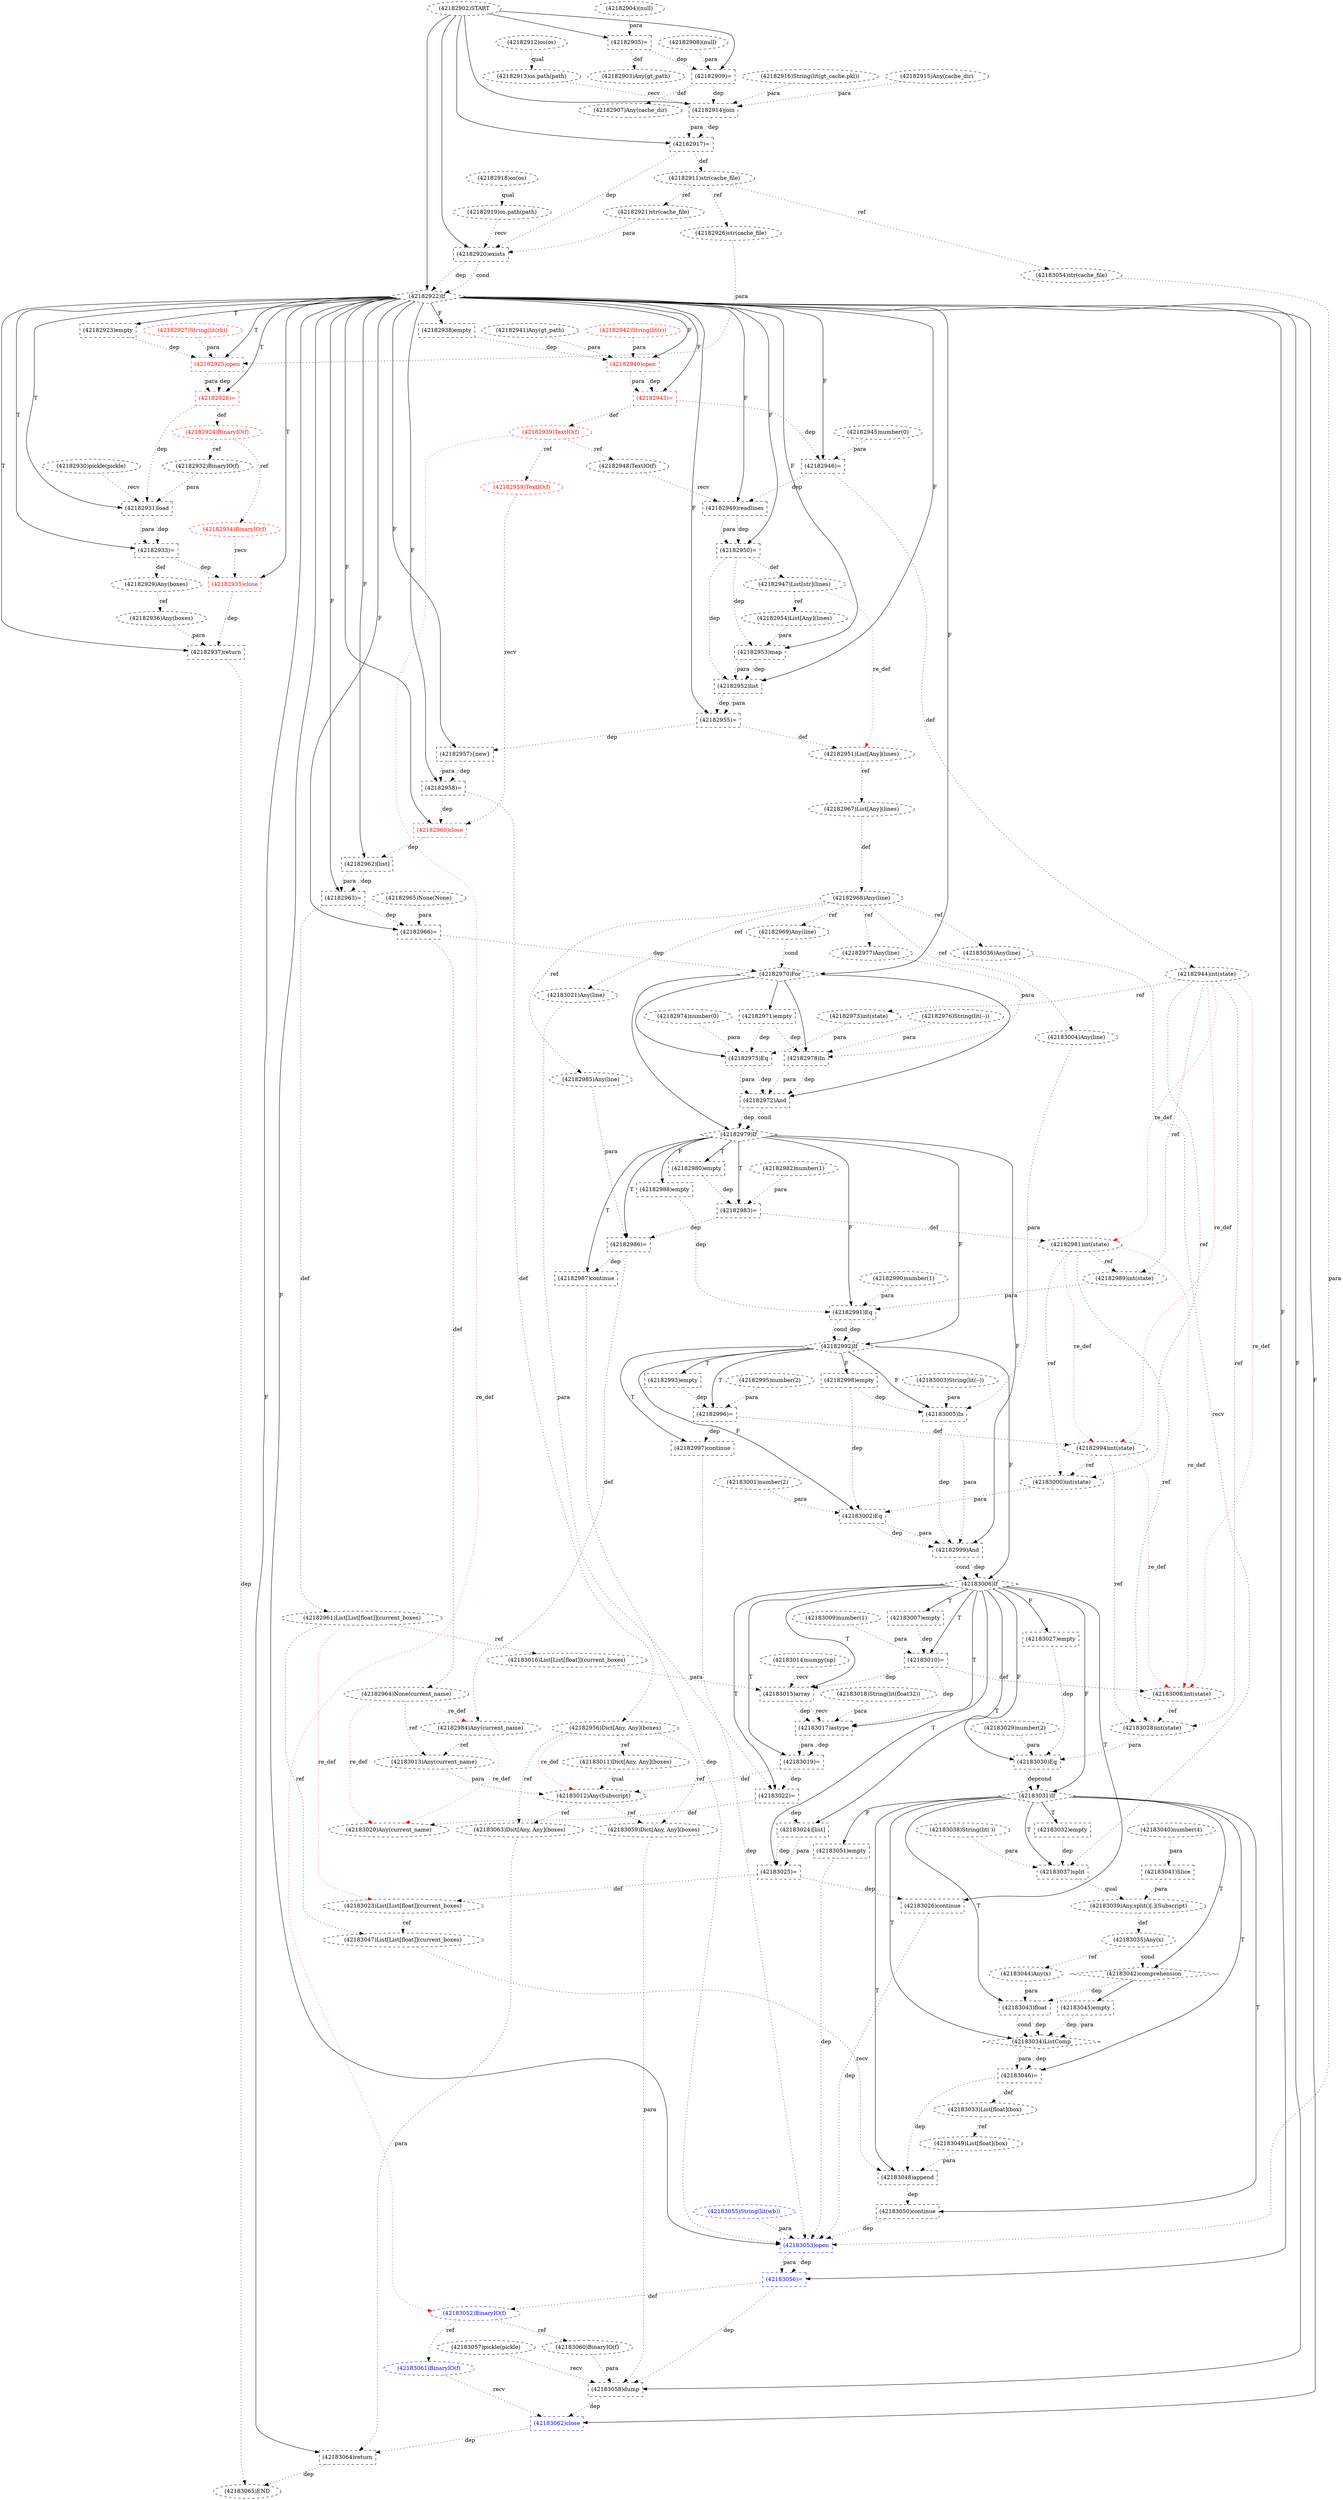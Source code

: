 digraph G {
1 [label="(42183049)List[float](box)" shape=ellipse style=dashed]
2 [label="(42182913)os.path(path)" shape=ellipse style=dashed]
3 [label="(42182924)BinaryIO(f)" shape=ellipse style=dashed color=red fontcolor=red]
4 [label="(42182932)BinaryIO(f)" shape=ellipse style=dashed]
5 [label="(42182958)=" shape=box style=dashed]
6 [label="(42182974)number(0)" shape=ellipse style=dashed]
7 [label="(42183032)empty" shape=box style=dashed]
8 [label="(42183044)Any(x)" shape=ellipse style=dashed]
9 [label="(42182964)None(current_name)" shape=ellipse style=dashed]
10 [label="(42182936)Any(boxes)" shape=ellipse style=dashed]
11 [label="(42183057)pickle(pickle)" shape=ellipse style=dashed]
12 [label="(42183021)Any(line)" shape=ellipse style=dashed]
13 [label="(42183048)append" shape=box style=dashed]
14 [label="(42183062)close" shape=box style=dashed color=blue fontcolor=blue]
15 [label="(42182911)str(cache_file)" shape=ellipse style=dashed]
16 [label="(42183053)open" shape=box style=dashed color=blue fontcolor=blue]
17 [label="(42182966)=" shape=box style=dashed]
18 [label="(42182988)empty" shape=box style=dashed]
19 [label="(42182943)=" shape=box style=dashed color=red fontcolor=red]
20 [label="(42182952)list" shape=box style=dashed]
21 [label="(42183018)String(lit(float32))" shape=ellipse style=dashed]
22 [label="(42182970)For" shape=diamond style=dashed]
23 [label="(42183004)Any(line)" shape=ellipse style=dashed]
24 [label="(42183030)Eq" shape=box style=dashed]
25 [label="(42183047)List[List[float]](current_boxes)" shape=ellipse style=dashed]
26 [label="(42182928)=" shape=box style=dashed color=red fontcolor=red]
27 [label="(42183028)int(state)" shape=ellipse style=dashed]
28 [label="(42182973)int(state)" shape=ellipse style=dashed]
29 [label="(42182945)number(0)" shape=ellipse style=dashed]
30 [label="(42182998)empty" shape=box style=dashed]
31 [label="(42183052)BinaryIO(f)" shape=ellipse style=dashed color=blue fontcolor=blue]
32 [label="(42182965)None(None)" shape=ellipse style=dashed]
33 [label="(42183063)Dict[Any, Any](boxes)" shape=ellipse style=dashed]
34 [label="(42182948)TextIO(f)" shape=ellipse style=dashed]
35 [label="(42183026)continue" shape=box style=dashed]
36 [label="(42182978)In" shape=box style=dashed]
37 [label="(42183035)Any(x)" shape=ellipse style=dashed]
38 [label="(42183038)String(lit( ))" shape=ellipse style=dashed]
39 [label="(42183010)=" shape=box style=dashed]
40 [label="(42182949)readlines" shape=box style=dashed]
41 [label="(42183043)float" shape=box style=dashed]
42 [label="(42183059)Dict[Any, Any](boxes)" shape=ellipse style=dashed]
43 [label="(42182920)exists" shape=box style=dashed]
44 [label="(42183012)Any(Subscript)" shape=ellipse style=dashed]
45 [label="(42183006)If" shape=diamond style=dashed]
46 [label="(42183015)array" shape=box style=dashed]
47 [label="(42183019)=" shape=box style=dashed]
48 [label="(42182983)=" shape=box style=dashed]
49 [label="(42183007)empty" shape=box style=dashed]
50 [label="(42182922)If" shape=diamond style=dashed]
51 [label="(42182929)Any(boxes)" shape=ellipse style=dashed]
52 [label="(42183065)END" style=dashed]
53 [label="(42182904)(null)" shape=ellipse style=dashed]
54 [label="(42183051)empty" shape=box style=dashed]
55 [label="(42182933)=" shape=box style=dashed]
56 [label="(42183024)[list]" shape=box style=dashed]
57 [label="(42182951)List[Any](lines)" shape=ellipse style=dashed]
58 [label="(42182995)number(2)" shape=ellipse style=dashed]
59 [label="(42182996)=" shape=box style=dashed]
60 [label="(42182968)Any(line)" shape=ellipse style=dashed]
61 [label="(42182938)empty" shape=box style=dashed]
62 [label="(42183008)int(state)" shape=ellipse style=dashed]
63 [label="(42182944)int(state)" shape=ellipse style=dashed]
64 [label="(42183023)List[List[float]](current_boxes)" shape=ellipse style=dashed]
65 [label="(42183033)List[float](box)" shape=ellipse style=dashed]
66 [label="(42182940)open" shape=box style=dashed color=red fontcolor=red]
67 [label="(42183022)=" shape=box style=dashed]
68 [label="(42182946)=" shape=box style=dashed]
69 [label="(42182927)String(lit(rb))" shape=ellipse style=dashed color=red fontcolor=red]
70 [label="(42182923)empty" shape=box style=dashed]
71 [label="(42182989)int(state)" shape=ellipse style=dashed]
72 [label="(42183045)empty" shape=box style=dashed]
73 [label="(42182917)=" shape=box style=dashed]
74 [label="(42182930)pickle(pickle)" shape=ellipse style=dashed]
75 [label="(42183046)=" shape=box style=dashed]
76 [label="(42182903)Any(gt_path)" shape=ellipse style=dashed]
77 [label="(42183042)comprehension" shape=diamond style=dashed]
78 [label="(42182926)str(cache_file)" shape=ellipse style=dashed]
79 [label="(42183041)Slice" shape=box style=dashed]
80 [label="(42183009)number(1)" shape=ellipse style=dashed]
81 [label="(42182942)String(lit(r))" shape=ellipse style=dashed color=red fontcolor=red]
82 [label="(42183036)Any(line)" shape=ellipse style=dashed]
83 [label="(42183014)numpy(np)" shape=ellipse style=dashed]
84 [label="(42182986)=" shape=box style=dashed]
85 [label="(42183055)String(lit(wb))" shape=ellipse style=dashed color=blue fontcolor=blue]
86 [label="(42182907)Any(cache_dir)" shape=ellipse style=dashed]
87 [label="(42182994)int(state)" shape=ellipse style=dashed]
88 [label="(42183040)number(4)" shape=ellipse style=dashed]
89 [label="(42182947)List[str](lines)" shape=ellipse style=dashed]
90 [label="(42182908)(null)" shape=ellipse style=dashed]
91 [label="(42182921)str(cache_file)" shape=ellipse style=dashed]
92 [label="(42182969)Any(line)" shape=ellipse style=dashed]
93 [label="(42183011)Dict[Any, Any](boxes)" shape=ellipse style=dashed]
94 [label="(42182918)os(os)" shape=ellipse style=dashed]
95 [label="(42182939)TextIO(f)" shape=ellipse style=dashed color=red fontcolor=red]
96 [label="(42182991)Eq" shape=box style=dashed]
97 [label="(42182916)String(lit(gt_cache.pkl))" shape=ellipse style=dashed]
98 [label="(42183039)Any.split()[.](Subscript)" shape=ellipse style=dashed]
99 [label="(42183013)Any(current_name)" shape=ellipse style=dashed]
100 [label="(42182982)number(1)" shape=ellipse style=dashed]
101 [label="(42183005)In" shape=box style=dashed]
102 [label="(42182957){new}" shape=box style=dashed]
103 [label="(42182977)Any(line)" shape=ellipse style=dashed]
104 [label="(42182976)String(lit(--))" shape=ellipse style=dashed]
105 [label="(42182912)os(os)" shape=ellipse style=dashed]
106 [label="(42183061)BinaryIO(f)" shape=ellipse style=dashed color=blue fontcolor=blue]
107 [label="(42182963)=" shape=box style=dashed]
108 [label="(42182975)Eq" shape=box style=dashed]
109 [label="(42182981)int(state)" shape=ellipse style=dashed]
110 [label="(42182959)TextIO(f)" shape=ellipse style=dashed color=red fontcolor=red]
111 [label="(42182971)empty" shape=box style=dashed]
112 [label="(42182931)load" shape=box style=dashed]
113 [label="(42183020)Any(current_name)" shape=ellipse style=dashed]
114 [label="(42182993)empty" shape=box style=dashed]
115 [label="(42182955)=" shape=box style=dashed]
116 [label="(42182919)os.path(path)" shape=ellipse style=dashed]
117 [label="(42182905)=" shape=box style=dashed]
118 [label="(42182935)close" shape=box style=dashed color=red fontcolor=red]
119 [label="(42182956)Dict[Any, Any](boxes)" shape=ellipse style=dashed]
120 [label="(42182962)[list]" shape=box style=dashed]
121 [label="(42183017)astype" shape=box style=dashed]
122 [label="(42183000)int(state)" shape=ellipse style=dashed]
123 [label="(42183016)List[List[float]](current_boxes)" shape=ellipse style=dashed]
124 [label="(42183029)number(2)" shape=ellipse style=dashed]
125 [label="(42182937)return" shape=box style=dashed]
126 [label="(42182967)List[Any](lines)" shape=ellipse style=dashed]
127 [label="(42182987)continue" shape=box style=dashed]
128 [label="(42182914)join" shape=box style=dashed]
129 [label="(42182954)List[Any](lines)" shape=ellipse style=dashed]
130 [label="(42182953)map" shape=box style=dashed]
131 [label="(42182999)And" shape=box style=dashed]
132 [label="(42182992)If" shape=diamond style=dashed]
133 [label="(42182979)If" shape=diamond style=dashed]
134 [label="(42182972)And" shape=box style=dashed]
135 [label="(42183002)Eq" shape=box style=dashed]
136 [label="(42182960)close" shape=box style=dashed color=red fontcolor=red]
137 [label="(42183027)empty" shape=box style=dashed]
138 [label="(42182980)empty" shape=box style=dashed]
139 [label="(42183037)split" shape=box style=dashed]
140 [label="(42183031)If" shape=diamond style=dashed]
141 [label="(42183050)continue" shape=box style=dashed]
142 [label="(42183060)BinaryIO(f)" shape=ellipse style=dashed]
143 [label="(42182941)Any(gt_path)" shape=ellipse style=dashed]
144 [label="(42182997)continue" shape=box style=dashed]
145 [label="(42182925)open" shape=box style=dashed color=red fontcolor=red]
146 [label="(42182915)Any(cache_dir)" shape=ellipse style=dashed]
147 [label="(42183001)number(2)" shape=ellipse style=dashed]
148 [label="(42183056)=" shape=box style=dashed color=blue fontcolor=blue]
149 [label="(42183064)return" shape=box style=dashed]
150 [label="(42182909)=" shape=box style=dashed]
151 [label="(42182961)List[List[float]](current_boxes)" shape=ellipse style=dashed]
152 [label="(42182985)Any(line)" shape=ellipse style=dashed]
153 [label="(42183003)String(lit(--))" shape=ellipse style=dashed]
154 [label="(42183025)=" shape=box style=dashed]
155 [label="(42182934)BinaryIO(f)" shape=ellipse style=dashed color=red fontcolor=red]
156 [label="(42182990)number(1)" shape=ellipse style=dashed]
157 [label="(42183054)str(cache_file)" shape=ellipse style=dashed]
158 [label="(42182902)START" style=dashed]
159 [label="(42182950)=" shape=box style=dashed]
160 [label="(42183034)ListComp" shape=diamond style=dashed]
161 [label="(42183058)dump" shape=box style=dashed]
162 [label="(42182984)Any(current_name)" shape=ellipse style=dashed]
65 -> 1 [label="ref" style=dotted];
105 -> 2 [label="qual" style=dotted];
26 -> 3 [label="def" style=dotted];
3 -> 4 [label="ref" style=dotted];
50 -> 5 [label="F"];
102 -> 5 [label="dep" style=dotted];
102 -> 5 [label="para" style=dotted];
140 -> 7 [label="T"];
37 -> 8 [label="ref" style=dotted];
17 -> 9 [label="def" style=dotted];
51 -> 10 [label="ref" style=dotted];
60 -> 12 [label="ref" style=dotted];
140 -> 13 [label="T"];
25 -> 13 [label="recv" style=dotted];
1 -> 13 [label="para" style=dotted];
75 -> 13 [label="dep" style=dotted];
50 -> 14 [label="F"];
106 -> 14 [label="recv" style=dotted];
161 -> 14 [label="dep" style=dotted];
73 -> 15 [label="def" style=dotted];
50 -> 16 [label="F"];
157 -> 16 [label="para" style=dotted];
85 -> 16 [label="para" style=dotted];
35 -> 16 [label="dep" style=dotted];
141 -> 16 [label="dep" style=dotted];
144 -> 16 [label="dep" style=dotted];
54 -> 16 [label="dep" style=dotted];
127 -> 16 [label="dep" style=dotted];
50 -> 17 [label="F"];
32 -> 17 [label="para" style=dotted];
107 -> 17 [label="dep" style=dotted];
133 -> 18 [label="F"];
50 -> 19 [label="F"];
66 -> 19 [label="dep" style=dotted];
66 -> 19 [label="para" style=dotted];
50 -> 20 [label="F"];
130 -> 20 [label="dep" style=dotted];
130 -> 20 [label="para" style=dotted];
159 -> 20 [label="dep" style=dotted];
50 -> 22 [label="F"];
92 -> 22 [label="cond" style=dotted];
17 -> 22 [label="dep" style=dotted];
60 -> 23 [label="ref" style=dotted];
45 -> 24 [label="F"];
27 -> 24 [label="para" style=dotted];
124 -> 24 [label="para" style=dotted];
137 -> 24 [label="dep" style=dotted];
64 -> 25 [label="ref" style=dotted];
151 -> 25 [label="ref" style=dotted];
50 -> 26 [label="T"];
145 -> 26 [label="dep" style=dotted];
145 -> 26 [label="para" style=dotted];
62 -> 27 [label="ref" style=dotted];
109 -> 27 [label="ref" style=dotted];
87 -> 27 [label="ref" style=dotted];
63 -> 27 [label="ref" style=dotted];
63 -> 28 [label="ref" style=dotted];
132 -> 30 [label="F"];
148 -> 31 [label="def" style=dotted];
95 -> 31 [label="re_def" style=dotted color=red];
119 -> 33 [label="ref" style=dotted];
44 -> 33 [label="ref" style=dotted];
95 -> 34 [label="ref" style=dotted];
45 -> 35 [label="T"];
154 -> 35 [label="dep" style=dotted];
22 -> 36 [label="" style=solid];
104 -> 36 [label="para" style=dotted];
103 -> 36 [label="para" style=dotted];
111 -> 36 [label="dep" style=dotted];
98 -> 37 [label="def" style=dotted];
45 -> 39 [label="T"];
80 -> 39 [label="para" style=dotted];
49 -> 39 [label="dep" style=dotted];
50 -> 40 [label="F"];
34 -> 40 [label="recv" style=dotted];
68 -> 40 [label="dep" style=dotted];
140 -> 41 [label="T"];
8 -> 41 [label="para" style=dotted];
77 -> 41 [label="dep" style=dotted];
119 -> 42 [label="ref" style=dotted];
44 -> 42 [label="ref" style=dotted];
158 -> 43 [label="" style=solid];
116 -> 43 [label="recv" style=dotted];
91 -> 43 [label="para" style=dotted];
73 -> 43 [label="dep" style=dotted];
93 -> 44 [label="qual" style=dotted];
99 -> 44 [label="para" style=dotted];
47 -> 44 [label="def" style=dotted];
119 -> 44 [label="re_def" style=dotted color=red];
132 -> 45 [label="F"];
131 -> 45 [label="dep" style=dotted];
131 -> 45 [label="cond" style=dotted];
45 -> 46 [label="T"];
83 -> 46 [label="recv" style=dotted];
123 -> 46 [label="para" style=dotted];
39 -> 46 [label="dep" style=dotted];
45 -> 47 [label="T"];
121 -> 47 [label="dep" style=dotted];
121 -> 47 [label="para" style=dotted];
133 -> 48 [label="T"];
100 -> 48 [label="para" style=dotted];
138 -> 48 [label="dep" style=dotted];
45 -> 49 [label="T"];
158 -> 50 [label="" style=solid];
43 -> 50 [label="dep" style=dotted];
43 -> 50 [label="cond" style=dotted];
55 -> 51 [label="def" style=dotted];
149 -> 52 [label="dep" style=dotted];
125 -> 52 [label="dep" style=dotted];
140 -> 54 [label="F"];
50 -> 55 [label="T"];
112 -> 55 [label="dep" style=dotted];
112 -> 55 [label="para" style=dotted];
45 -> 56 [label="T"];
67 -> 56 [label="dep" style=dotted];
115 -> 57 [label="def" style=dotted];
89 -> 57 [label="re_def" style=dotted color=red];
132 -> 59 [label="T"];
58 -> 59 [label="para" style=dotted];
114 -> 59 [label="dep" style=dotted];
126 -> 60 [label="def" style=dotted];
50 -> 61 [label="F"];
39 -> 62 [label="def" style=dotted];
109 -> 62 [label="re_def" style=dotted color=red];
87 -> 62 [label="re_def" style=dotted color=red];
63 -> 62 [label="re_def" style=dotted color=red];
68 -> 63 [label="def" style=dotted];
154 -> 64 [label="def" style=dotted];
151 -> 64 [label="re_def" style=dotted color=red];
75 -> 65 [label="def" style=dotted];
50 -> 66 [label="F"];
143 -> 66 [label="para" style=dotted];
81 -> 66 [label="para" style=dotted];
61 -> 66 [label="dep" style=dotted];
45 -> 67 [label="T"];
12 -> 67 [label="para" style=dotted];
47 -> 67 [label="dep" style=dotted];
50 -> 68 [label="F"];
29 -> 68 [label="para" style=dotted];
19 -> 68 [label="dep" style=dotted];
50 -> 70 [label="T"];
109 -> 71 [label="ref" style=dotted];
63 -> 71 [label="ref" style=dotted];
77 -> 72 [label="" style=solid];
158 -> 73 [label="" style=solid];
128 -> 73 [label="dep" style=dotted];
128 -> 73 [label="para" style=dotted];
140 -> 75 [label="T"];
160 -> 75 [label="dep" style=dotted];
160 -> 75 [label="para" style=dotted];
117 -> 76 [label="def" style=dotted];
140 -> 77 [label="T"];
37 -> 77 [label="cond" style=dotted];
15 -> 78 [label="ref" style=dotted];
88 -> 79 [label="para" style=dotted];
60 -> 82 [label="ref" style=dotted];
133 -> 84 [label="T"];
152 -> 84 [label="para" style=dotted];
48 -> 84 [label="dep" style=dotted];
150 -> 86 [label="def" style=dotted];
59 -> 87 [label="def" style=dotted];
109 -> 87 [label="re_def" style=dotted color=red];
63 -> 87 [label="re_def" style=dotted color=red];
159 -> 89 [label="def" style=dotted];
15 -> 91 [label="ref" style=dotted];
60 -> 92 [label="ref" style=dotted];
119 -> 93 [label="ref" style=dotted];
19 -> 95 [label="def" style=dotted];
133 -> 96 [label="F"];
71 -> 96 [label="para" style=dotted];
156 -> 96 [label="para" style=dotted];
18 -> 96 [label="dep" style=dotted];
139 -> 98 [label="qual" style=dotted];
79 -> 98 [label="para" style=dotted];
162 -> 99 [label="ref" style=dotted];
9 -> 99 [label="ref" style=dotted];
132 -> 101 [label="F"];
153 -> 101 [label="para" style=dotted];
23 -> 101 [label="para" style=dotted];
30 -> 101 [label="dep" style=dotted];
50 -> 102 [label="F"];
115 -> 102 [label="dep" style=dotted];
60 -> 103 [label="ref" style=dotted];
31 -> 106 [label="ref" style=dotted];
50 -> 107 [label="F"];
120 -> 107 [label="dep" style=dotted];
120 -> 107 [label="para" style=dotted];
22 -> 108 [label="" style=solid];
28 -> 108 [label="para" style=dotted];
6 -> 108 [label="para" style=dotted];
111 -> 108 [label="dep" style=dotted];
48 -> 109 [label="def" style=dotted];
63 -> 109 [label="re_def" style=dotted color=red];
95 -> 110 [label="ref" style=dotted];
22 -> 111 [label="" style=solid];
50 -> 112 [label="T"];
74 -> 112 [label="recv" style=dotted];
4 -> 112 [label="para" style=dotted];
26 -> 112 [label="dep" style=dotted];
67 -> 113 [label="def" style=dotted];
162 -> 113 [label="re_def" style=dotted color=red];
9 -> 113 [label="re_def" style=dotted color=red];
132 -> 114 [label="T"];
50 -> 115 [label="F"];
20 -> 115 [label="dep" style=dotted];
20 -> 115 [label="para" style=dotted];
94 -> 116 [label="qual" style=dotted];
158 -> 117 [label="" style=solid];
53 -> 117 [label="para" style=dotted];
50 -> 118 [label="T"];
155 -> 118 [label="recv" style=dotted];
55 -> 118 [label="dep" style=dotted];
5 -> 119 [label="def" style=dotted];
50 -> 120 [label="F"];
136 -> 120 [label="dep" style=dotted];
45 -> 121 [label="T"];
46 -> 121 [label="dep" style=dotted];
46 -> 121 [label="recv" style=dotted];
21 -> 121 [label="para" style=dotted];
39 -> 121 [label="dep" style=dotted];
109 -> 122 [label="ref" style=dotted];
87 -> 122 [label="ref" style=dotted];
63 -> 122 [label="ref" style=dotted];
151 -> 123 [label="ref" style=dotted];
50 -> 125 [label="T"];
10 -> 125 [label="para" style=dotted];
118 -> 125 [label="dep" style=dotted];
57 -> 126 [label="ref" style=dotted];
133 -> 127 [label="T"];
84 -> 127 [label="dep" style=dotted];
158 -> 128 [label="" style=solid];
2 -> 128 [label="recv" style=dotted];
146 -> 128 [label="para" style=dotted];
97 -> 128 [label="para" style=dotted];
150 -> 128 [label="dep" style=dotted];
89 -> 129 [label="ref" style=dotted];
50 -> 130 [label="F"];
129 -> 130 [label="para" style=dotted];
159 -> 130 [label="dep" style=dotted];
133 -> 131 [label="F"];
135 -> 131 [label="dep" style=dotted];
135 -> 131 [label="para" style=dotted];
101 -> 131 [label="dep" style=dotted];
101 -> 131 [label="para" style=dotted];
133 -> 132 [label="F"];
96 -> 132 [label="dep" style=dotted];
96 -> 132 [label="cond" style=dotted];
22 -> 133 [label="" style=solid];
134 -> 133 [label="dep" style=dotted];
134 -> 133 [label="cond" style=dotted];
22 -> 134 [label="" style=solid];
108 -> 134 [label="dep" style=dotted];
108 -> 134 [label="para" style=dotted];
36 -> 134 [label="dep" style=dotted];
36 -> 134 [label="para" style=dotted];
132 -> 135 [label="F"];
122 -> 135 [label="para" style=dotted];
147 -> 135 [label="para" style=dotted];
30 -> 135 [label="dep" style=dotted];
50 -> 136 [label="F"];
110 -> 136 [label="recv" style=dotted];
5 -> 136 [label="dep" style=dotted];
45 -> 137 [label="F"];
133 -> 138 [label="T"];
140 -> 139 [label="T"];
82 -> 139 [label="recv" style=dotted];
38 -> 139 [label="para" style=dotted];
7 -> 139 [label="dep" style=dotted];
45 -> 140 [label="F"];
24 -> 140 [label="dep" style=dotted];
24 -> 140 [label="cond" style=dotted];
140 -> 141 [label="T"];
13 -> 141 [label="dep" style=dotted];
31 -> 142 [label="ref" style=dotted];
132 -> 144 [label="T"];
59 -> 144 [label="dep" style=dotted];
50 -> 145 [label="T"];
78 -> 145 [label="para" style=dotted];
69 -> 145 [label="para" style=dotted];
70 -> 145 [label="dep" style=dotted];
50 -> 148 [label="F"];
16 -> 148 [label="dep" style=dotted];
16 -> 148 [label="para" style=dotted];
50 -> 149 [label="F"];
33 -> 149 [label="para" style=dotted];
14 -> 149 [label="dep" style=dotted];
158 -> 150 [label="" style=solid];
90 -> 150 [label="para" style=dotted];
117 -> 150 [label="dep" style=dotted];
107 -> 151 [label="def" style=dotted];
60 -> 152 [label="ref" style=dotted];
45 -> 154 [label="T"];
56 -> 154 [label="dep" style=dotted];
56 -> 154 [label="para" style=dotted];
3 -> 155 [label="ref" style=dotted];
15 -> 157 [label="ref" style=dotted];
50 -> 159 [label="F"];
40 -> 159 [label="dep" style=dotted];
40 -> 159 [label="para" style=dotted];
140 -> 160 [label="T"];
41 -> 160 [label="dep" style=dotted];
41 -> 160 [label="cond" style=dotted];
72 -> 160 [label="dep" style=dotted];
72 -> 160 [label="para" style=dotted];
50 -> 161 [label="F"];
11 -> 161 [label="recv" style=dotted];
42 -> 161 [label="para" style=dotted];
142 -> 161 [label="para" style=dotted];
148 -> 161 [label="dep" style=dotted];
84 -> 162 [label="def" style=dotted];
9 -> 162 [label="re_def" style=dotted color=red];
}